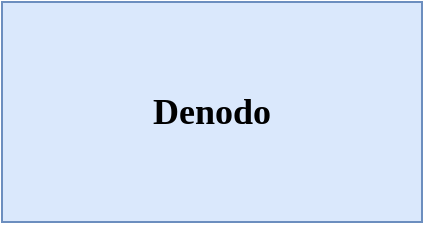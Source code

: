 <mxfile version="16.6.4" type="github">
  <diagram id="-L9g1W_YFleN1eRqW0Zt" name="Page-1">
    <mxGraphModel dx="925" dy="536" grid="1" gridSize="10" guides="1" tooltips="1" connect="1" arrows="1" fold="1" page="1" pageScale="1" pageWidth="850" pageHeight="1100" math="0" shadow="0">
      <root>
        <mxCell id="0" />
        <mxCell id="1" parent="0" />
        <mxCell id="jtlBsj4RMmiKG3bMawBm-1" value="&lt;h2&gt;&lt;font face=&quot;Tahoma&quot;&gt;Denodo&lt;/font&gt;&lt;/h2&gt;" style="rounded=0;whiteSpace=wrap;html=1;fillColor=#dae8fc;strokeColor=#6c8ebf;" vertex="1" parent="1">
          <mxGeometry x="270" y="200" width="210" height="110" as="geometry" />
        </mxCell>
      </root>
    </mxGraphModel>
  </diagram>
</mxfile>
